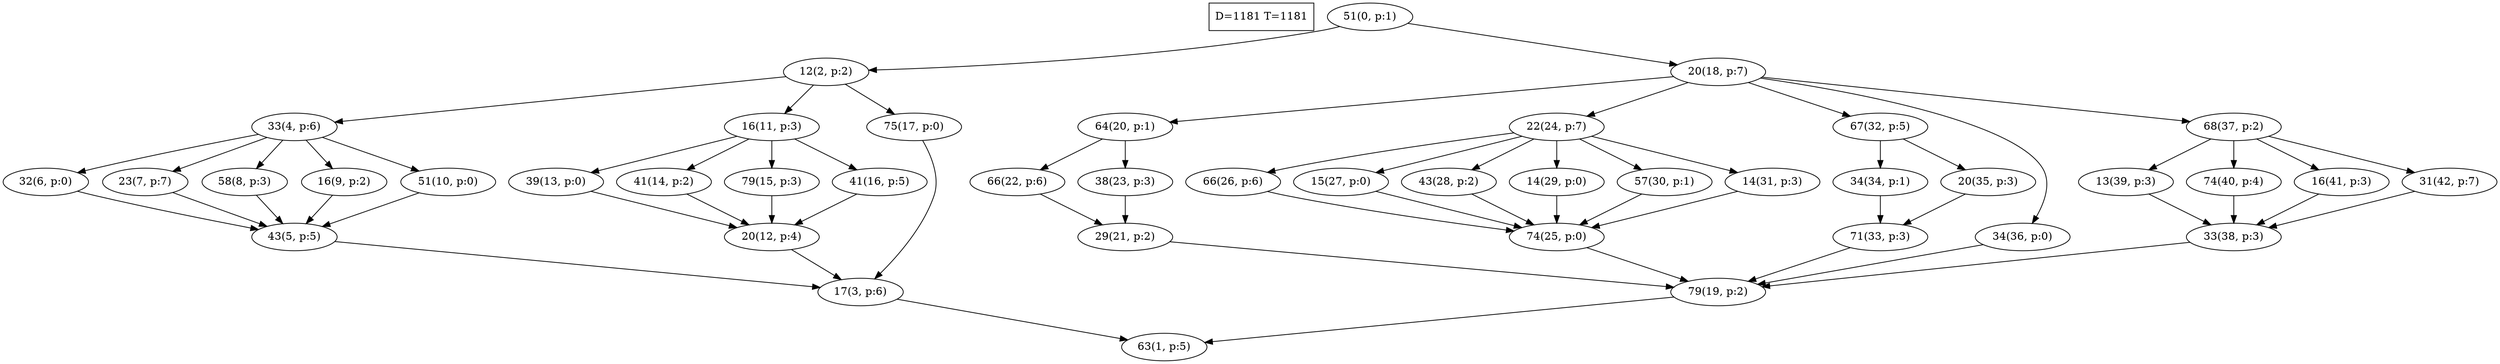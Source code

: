 digraph Task {
i [shape=box, label="D=1181 T=1181"]; 
0 [label="51(0, p:1)"];
1 [label="63(1, p:5)"];
2 [label="12(2, p:2)"];
3 [label="17(3, p:6)"];
4 [label="33(4, p:6)"];
5 [label="43(5, p:5)"];
6 [label="32(6, p:0)"];
7 [label="23(7, p:7)"];
8 [label="58(8, p:3)"];
9 [label="16(9, p:2)"];
10 [label="51(10, p:0)"];
11 [label="16(11, p:3)"];
12 [label="20(12, p:4)"];
13 [label="39(13, p:0)"];
14 [label="41(14, p:2)"];
15 [label="79(15, p:3)"];
16 [label="41(16, p:5)"];
17 [label="75(17, p:0)"];
18 [label="20(18, p:7)"];
19 [label="79(19, p:2)"];
20 [label="64(20, p:1)"];
21 [label="29(21, p:2)"];
22 [label="66(22, p:6)"];
23 [label="38(23, p:3)"];
24 [label="22(24, p:7)"];
25 [label="74(25, p:0)"];
26 [label="66(26, p:6)"];
27 [label="15(27, p:0)"];
28 [label="43(28, p:2)"];
29 [label="14(29, p:0)"];
30 [label="57(30, p:1)"];
31 [label="14(31, p:3)"];
32 [label="67(32, p:5)"];
33 [label="71(33, p:3)"];
34 [label="34(34, p:1)"];
35 [label="20(35, p:3)"];
36 [label="34(36, p:0)"];
37 [label="68(37, p:2)"];
38 [label="33(38, p:3)"];
39 [label="13(39, p:3)"];
40 [label="74(40, p:4)"];
41 [label="16(41, p:3)"];
42 [label="31(42, p:7)"];
0 -> 2;
0 -> 18;
2 -> 4;
2 -> 11;
2 -> 17;
3 -> 1;
4 -> 6;
4 -> 7;
4 -> 8;
4 -> 9;
4 -> 10;
5 -> 3;
6 -> 5;
7 -> 5;
8 -> 5;
9 -> 5;
10 -> 5;
11 -> 13;
11 -> 14;
11 -> 15;
11 -> 16;
12 -> 3;
13 -> 12;
14 -> 12;
15 -> 12;
16 -> 12;
17 -> 3;
18 -> 20;
18 -> 24;
18 -> 32;
18 -> 36;
18 -> 37;
19 -> 1;
20 -> 22;
20 -> 23;
21 -> 19;
22 -> 21;
23 -> 21;
24 -> 26;
24 -> 27;
24 -> 28;
24 -> 29;
24 -> 30;
24 -> 31;
25 -> 19;
26 -> 25;
27 -> 25;
28 -> 25;
29 -> 25;
30 -> 25;
31 -> 25;
32 -> 34;
32 -> 35;
33 -> 19;
34 -> 33;
35 -> 33;
36 -> 19;
37 -> 39;
37 -> 40;
37 -> 41;
37 -> 42;
38 -> 19;
39 -> 38;
40 -> 38;
41 -> 38;
42 -> 38;
}